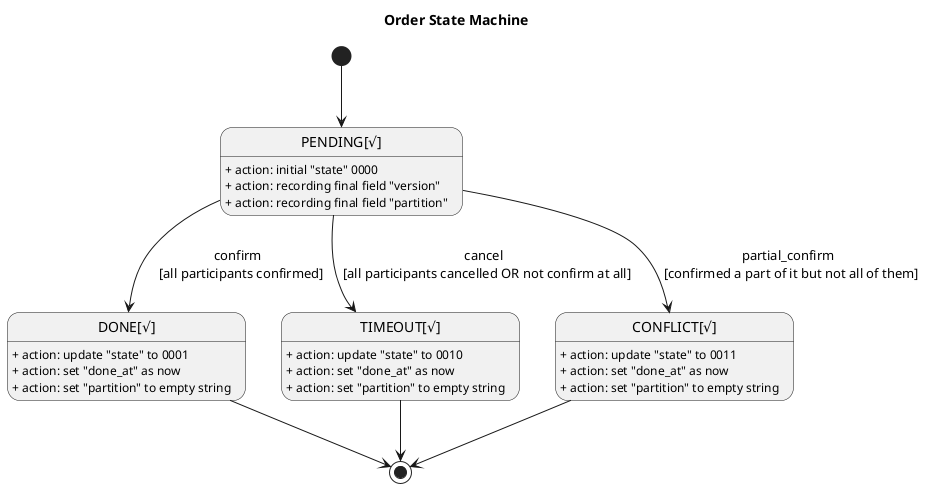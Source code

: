 @startuml
skinparam monochrome true
scale 1
title Order State Machine

' State
state "PENDING[√]" as PENDING
PENDING: + action: initial "state" 0000
PENDING: + action: recording final field "version"
PENDING: + action: recording final field "partition"
'''
state "DONE[√]" as DONE
DONE: + action: update "state" to 0001
DONE: + action: set "done_at" as now
DONE: + action: set "partition" to empty string
'''
state "TIMEOUT[√]" as TIMEOUT
TIMEOUT: + action: update "state" to 0010
TIMEOUT: + action: set "done_at" as now
TIMEOUT: + action: set "partition" to empty string
'''
state "CONFLICT[√]" as CONFLICT
CONFLICT: + action: update "state" to 0011
CONFLICT: + action: set "done_at" as now
CONFLICT: + action: set "partition" to empty string
' Transition
[*] --> PENDING
PENDING --> DONE: confirm \n [all participants confirmed]
PENDING --> TIMEOUT: cancel \n [all participants cancelled OR not confirm at all]
PENDING --> CONFLICT: partial_confirm \n [confirmed a part of it but not all of them]
DONE --> [*]
TIMEOUT --> [*]
CONFLICT --> [*]
@enduml


